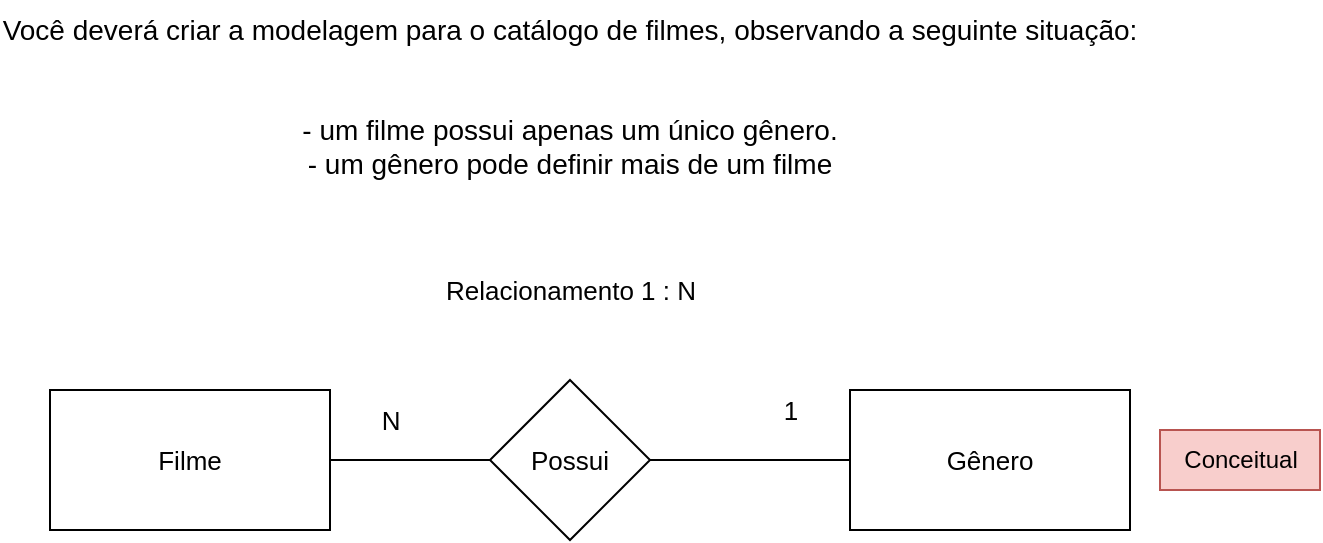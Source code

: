 <mxfile version="21.6.5" type="device">
  <diagram id="R2lEEEUBdFMjLlhIrx00" name="Page-1">
    <mxGraphModel dx="1050" dy="581" grid="1" gridSize="10" guides="1" tooltips="1" connect="1" arrows="1" fold="1" page="1" pageScale="1" pageWidth="850" pageHeight="1100" math="0" shadow="0" extFonts="Permanent Marker^https://fonts.googleapis.com/css?family=Permanent+Marker">
      <root>
        <mxCell id="0" />
        <mxCell id="1" parent="0" />
        <mxCell id="UXnOD_pZGPyxFs4ZcDwk-1" value="Você deverá criar a modelagem para o catálogo de filmes, observando a seguinte situação:&#xa;&#xa;&#xa;- um filme possui apenas um único gênero.&#xa;- um gênero pode definir mais de um filme" style="text;whiteSpace=wrap;align=center;fontSize=14;" parent="1" vertex="1">
          <mxGeometry x="130" y="30" width="570" height="110" as="geometry" />
        </mxCell>
        <mxCell id="UXnOD_pZGPyxFs4ZcDwk-2" value="&lt;font style=&quot;font-size: 13px;&quot;&gt;Filme&lt;/font&gt;" style="rounded=0;whiteSpace=wrap;html=1;" parent="1" vertex="1">
          <mxGeometry x="155" y="225" width="140" height="70" as="geometry" />
        </mxCell>
        <mxCell id="UXnOD_pZGPyxFs4ZcDwk-3" value="&lt;font style=&quot;font-size: 13px;&quot;&gt;Gênero&lt;/font&gt;" style="rounded=0;whiteSpace=wrap;html=1;" parent="1" vertex="1">
          <mxGeometry x="555" y="225" width="140" height="70" as="geometry" />
        </mxCell>
        <mxCell id="UXnOD_pZGPyxFs4ZcDwk-12" style="edgeStyle=orthogonalEdgeStyle;rounded=0;orthogonalLoop=1;jettySize=auto;html=1;exitX=0;exitY=0.5;exitDx=0;exitDy=0;endArrow=none;endFill=0;" parent="1" source="UXnOD_pZGPyxFs4ZcDwk-11" target="UXnOD_pZGPyxFs4ZcDwk-2" edge="1">
          <mxGeometry relative="1" as="geometry" />
        </mxCell>
        <mxCell id="UXnOD_pZGPyxFs4ZcDwk-13" style="edgeStyle=orthogonalEdgeStyle;rounded=0;orthogonalLoop=1;jettySize=auto;html=1;entryX=0;entryY=0.5;entryDx=0;entryDy=0;endArrow=none;endFill=0;" parent="1" source="UXnOD_pZGPyxFs4ZcDwk-11" target="UXnOD_pZGPyxFs4ZcDwk-3" edge="1">
          <mxGeometry relative="1" as="geometry" />
        </mxCell>
        <mxCell id="UXnOD_pZGPyxFs4ZcDwk-11" value="&lt;font style=&quot;font-size: 13px;&quot;&gt;Possui&lt;/font&gt;" style="rhombus;whiteSpace=wrap;html=1;" parent="1" vertex="1">
          <mxGeometry x="375" y="220" width="80" height="80" as="geometry" />
        </mxCell>
        <mxCell id="UXnOD_pZGPyxFs4ZcDwk-15" value="N" style="text;html=1;align=center;verticalAlign=middle;resizable=0;points=[];autosize=1;strokeColor=none;fillColor=none;fontSize=13;" parent="1" vertex="1">
          <mxGeometry x="310" y="225" width="30" height="30" as="geometry" />
        </mxCell>
        <mxCell id="UXnOD_pZGPyxFs4ZcDwk-16" value="1" style="text;html=1;align=center;verticalAlign=middle;resizable=0;points=[];autosize=1;strokeColor=none;fillColor=none;fontSize=13;" parent="1" vertex="1">
          <mxGeometry x="510" y="220" width="30" height="30" as="geometry" />
        </mxCell>
        <mxCell id="UXnOD_pZGPyxFs4ZcDwk-18" value="&lt;font style=&quot;font-size: 13px;&quot;&gt;Relacionamento 1 : N&lt;/font&gt;" style="text;html=1;align=center;verticalAlign=middle;resizable=0;points=[];autosize=1;strokeColor=none;fillColor=none;" parent="1" vertex="1">
          <mxGeometry x="340" y="160" width="150" height="30" as="geometry" />
        </mxCell>
        <mxCell id="M5wf6AJzeCKx1367M0Sg-59" value="Conceitual" style="text;html=1;align=center;verticalAlign=middle;resizable=0;points=[];autosize=1;strokeColor=#b85450;fillColor=#f8cecc;" parent="1" vertex="1">
          <mxGeometry x="710" y="245" width="80" height="30" as="geometry" />
        </mxCell>
      </root>
    </mxGraphModel>
  </diagram>
</mxfile>
